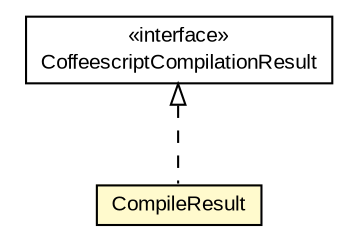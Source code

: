 #!/usr/local/bin/dot
#
# Class diagram 
# Generated by UMLGraph version R5_6-24-gf6e263 (http://www.umlgraph.org/)
#

digraph G {
	edge [fontname="arial",fontsize=10,labelfontname="arial",labelfontsize=10];
	node [fontname="arial",fontsize=10,shape=plaintext];
	nodesep=0.25;
	ranksep=0.5;
	// com.google.code.play2.provider.play26.Play26CoffeescriptCompiler.CompileResult
	c207 [label=<<table title="com.google.code.play2.provider.play26.Play26CoffeescriptCompiler.CompileResult" border="0" cellborder="1" cellspacing="0" cellpadding="2" port="p" bgcolor="lemonChiffon" href="./Play26CoffeescriptCompiler.CompileResult.html">
		<tr><td><table border="0" cellspacing="0" cellpadding="1">
<tr><td align="center" balign="center"> CompileResult </td></tr>
		</table></td></tr>
		</table>>, URL="./Play26CoffeescriptCompiler.CompileResult.html", fontname="arial", fontcolor="black", fontsize=10.0];
	//com.google.code.play2.provider.play26.Play26CoffeescriptCompiler.CompileResult implements com.google.code.play2.provider.api.CoffeescriptCompilationResult
	c217:p -> c207:p [dir=back,arrowtail=empty,style=dashed];
	// com.google.code.play2.provider.api.CoffeescriptCompilationResult
	c217 [label=<<table title="com.google.code.play2.provider.api.CoffeescriptCompilationResult" border="0" cellborder="1" cellspacing="0" cellpadding="2" port="p" href="http://java.sun.com/j2se/1.4.2/docs/api/com/google/code/play2/provider/api/CoffeescriptCompilationResult.html">
		<tr><td><table border="0" cellspacing="0" cellpadding="1">
<tr><td align="center" balign="center"> &#171;interface&#187; </td></tr>
<tr><td align="center" balign="center"> CoffeescriptCompilationResult </td></tr>
		</table></td></tr>
		</table>>, URL="http://java.sun.com/j2se/1.4.2/docs/api/com/google/code/play2/provider/api/CoffeescriptCompilationResult.html", fontname="arial", fontcolor="black", fontsize=10.0];
}

